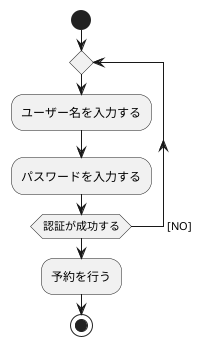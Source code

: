 @startuml 演習7-1
start
repeat
:ユーザー名を入力する;
:パスワードを入力する;
repeat while (認証が成功する) -> [NO]
:予約を行う;
stop
@enduml